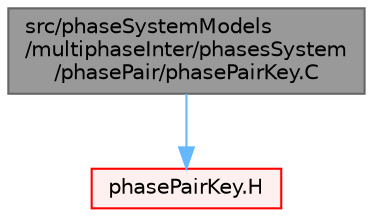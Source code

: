 digraph "src/phaseSystemModels/multiphaseInter/phasesSystem/phasePair/phasePairKey.C"
{
 // LATEX_PDF_SIZE
  bgcolor="transparent";
  edge [fontname=Helvetica,fontsize=10,labelfontname=Helvetica,labelfontsize=10];
  node [fontname=Helvetica,fontsize=10,shape=box,height=0.2,width=0.4];
  Node1 [id="Node000001",label="src/phaseSystemModels\l/multiphaseInter/phasesSystem\l/phasePair/phasePairKey.C",height=0.2,width=0.4,color="gray40", fillcolor="grey60", style="filled", fontcolor="black",tooltip=" "];
  Node1 -> Node2 [id="edge1_Node000001_Node000002",color="steelblue1",style="solid",tooltip=" "];
  Node2 [id="Node000002",label="phasePairKey.H",height=0.2,width=0.4,color="red", fillcolor="#FFF0F0", style="filled",URL="$multiphaseInter_2phasesSystem_2phasePair_2phasePairKey_8H.html",tooltip=" "];
}
